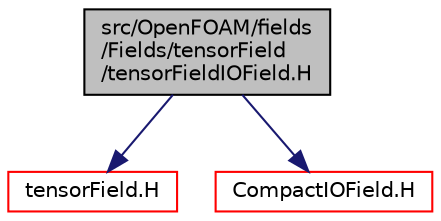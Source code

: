 digraph "src/OpenFOAM/fields/Fields/tensorField/tensorFieldIOField.H"
{
  bgcolor="transparent";
  edge [fontname="Helvetica",fontsize="10",labelfontname="Helvetica",labelfontsize="10"];
  node [fontname="Helvetica",fontsize="10",shape=record];
  Node0 [label="src/OpenFOAM/fields\l/Fields/tensorField\l/tensorFieldIOField.H",height=0.2,width=0.4,color="black", fillcolor="grey75", style="filled", fontcolor="black"];
  Node0 -> Node1 [color="midnightblue",fontsize="10",style="solid",fontname="Helvetica"];
  Node1 [label="tensorField.H",height=0.2,width=0.4,color="red",URL="$a10430.html"];
  Node0 -> Node114 [color="midnightblue",fontsize="10",style="solid",fontname="Helvetica"];
  Node114 [label="CompactIOField.H",height=0.2,width=0.4,color="red",URL="$a09737.html"];
}
